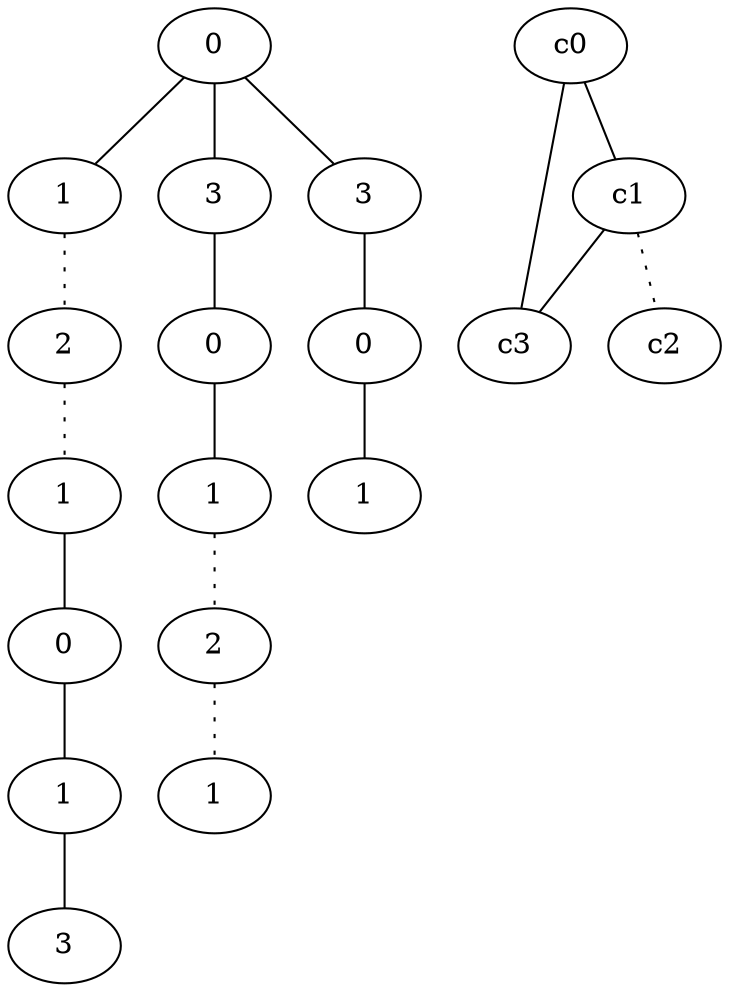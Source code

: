 graph {
a0[label=0];
a1[label=1];
a2[label=2];
a3[label=1];
a4[label=0];
a5[label=1];
a6[label=3];
a7[label=3];
a8[label=0];
a9[label=1];
a10[label=2];
a11[label=1];
a12[label=3];
a13[label=0];
a14[label=1];
a0 -- a1;
a0 -- a7;
a0 -- a12;
a1 -- a2 [style=dotted];
a2 -- a3 [style=dotted];
a3 -- a4;
a4 -- a5;
a5 -- a6;
a7 -- a8;
a8 -- a9;
a9 -- a10 [style=dotted];
a10 -- a11 [style=dotted];
a12 -- a13;
a13 -- a14;
c0 -- c1;
c0 -- c3;
c1 -- c2 [style=dotted];
c1 -- c3;
}
